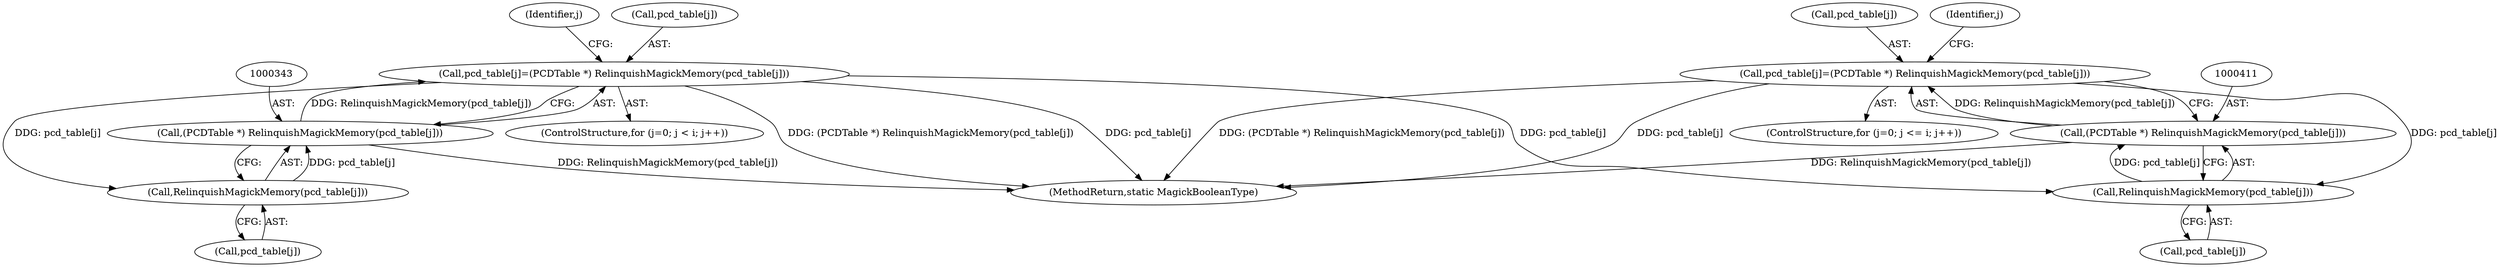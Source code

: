 digraph "0_ImageMagick_1e6a3ace073c9ec9c71e439c111d23c6e66cb6ae@array" {
"1000406" [label="(Call,pcd_table[j]=(PCDTable *) RelinquishMagickMemory(pcd_table[j]))"];
"1000410" [label="(Call,(PCDTable *) RelinquishMagickMemory(pcd_table[j]))"];
"1000412" [label="(Call,RelinquishMagickMemory(pcd_table[j]))"];
"1000338" [label="(Call,pcd_table[j]=(PCDTable *) RelinquishMagickMemory(pcd_table[j]))"];
"1000342" [label="(Call,(PCDTable *) RelinquishMagickMemory(pcd_table[j]))"];
"1000344" [label="(Call,RelinquishMagickMemory(pcd_table[j]))"];
"1000406" [label="(Call,pcd_table[j]=(PCDTable *) RelinquishMagickMemory(pcd_table[j]))"];
"1000337" [label="(Identifier,j)"];
"1000823" [label="(MethodReturn,static MagickBooleanType)"];
"1000344" [label="(Call,RelinquishMagickMemory(pcd_table[j]))"];
"1000413" [label="(Call,pcd_table[j])"];
"1000407" [label="(Call,pcd_table[j])"];
"1000410" [label="(Call,(PCDTable *) RelinquishMagickMemory(pcd_table[j]))"];
"1000342" [label="(Call,(PCDTable *) RelinquishMagickMemory(pcd_table[j]))"];
"1000339" [label="(Call,pcd_table[j])"];
"1000338" [label="(Call,pcd_table[j]=(PCDTable *) RelinquishMagickMemory(pcd_table[j]))"];
"1000345" [label="(Call,pcd_table[j])"];
"1000397" [label="(ControlStructure,for (j=0; j <= i; j++))"];
"1000412" [label="(Call,RelinquishMagickMemory(pcd_table[j]))"];
"1000329" [label="(ControlStructure,for (j=0; j < i; j++))"];
"1000406" [label="(Call,pcd_table[j]=(PCDTable *) RelinquishMagickMemory(pcd_table[j]))"];
"1000405" [label="(Identifier,j)"];
"1000406" -> "1000397"  [label="AST: "];
"1000406" -> "1000410"  [label="CFG: "];
"1000407" -> "1000406"  [label="AST: "];
"1000410" -> "1000406"  [label="AST: "];
"1000405" -> "1000406"  [label="CFG: "];
"1000406" -> "1000823"  [label="DDG: pcd_table[j]"];
"1000406" -> "1000823"  [label="DDG: (PCDTable *) RelinquishMagickMemory(pcd_table[j])"];
"1000410" -> "1000406"  [label="DDG: RelinquishMagickMemory(pcd_table[j])"];
"1000406" -> "1000412"  [label="DDG: pcd_table[j]"];
"1000410" -> "1000412"  [label="CFG: "];
"1000411" -> "1000410"  [label="AST: "];
"1000412" -> "1000410"  [label="AST: "];
"1000410" -> "1000823"  [label="DDG: RelinquishMagickMemory(pcd_table[j])"];
"1000412" -> "1000410"  [label="DDG: pcd_table[j]"];
"1000412" -> "1000413"  [label="CFG: "];
"1000413" -> "1000412"  [label="AST: "];
"1000338" -> "1000412"  [label="DDG: pcd_table[j]"];
"1000338" -> "1000329"  [label="AST: "];
"1000338" -> "1000342"  [label="CFG: "];
"1000339" -> "1000338"  [label="AST: "];
"1000342" -> "1000338"  [label="AST: "];
"1000337" -> "1000338"  [label="CFG: "];
"1000338" -> "1000823"  [label="DDG: pcd_table[j]"];
"1000338" -> "1000823"  [label="DDG: (PCDTable *) RelinquishMagickMemory(pcd_table[j])"];
"1000342" -> "1000338"  [label="DDG: RelinquishMagickMemory(pcd_table[j])"];
"1000338" -> "1000344"  [label="DDG: pcd_table[j]"];
"1000342" -> "1000344"  [label="CFG: "];
"1000343" -> "1000342"  [label="AST: "];
"1000344" -> "1000342"  [label="AST: "];
"1000342" -> "1000823"  [label="DDG: RelinquishMagickMemory(pcd_table[j])"];
"1000344" -> "1000342"  [label="DDG: pcd_table[j]"];
"1000344" -> "1000345"  [label="CFG: "];
"1000345" -> "1000344"  [label="AST: "];
}
